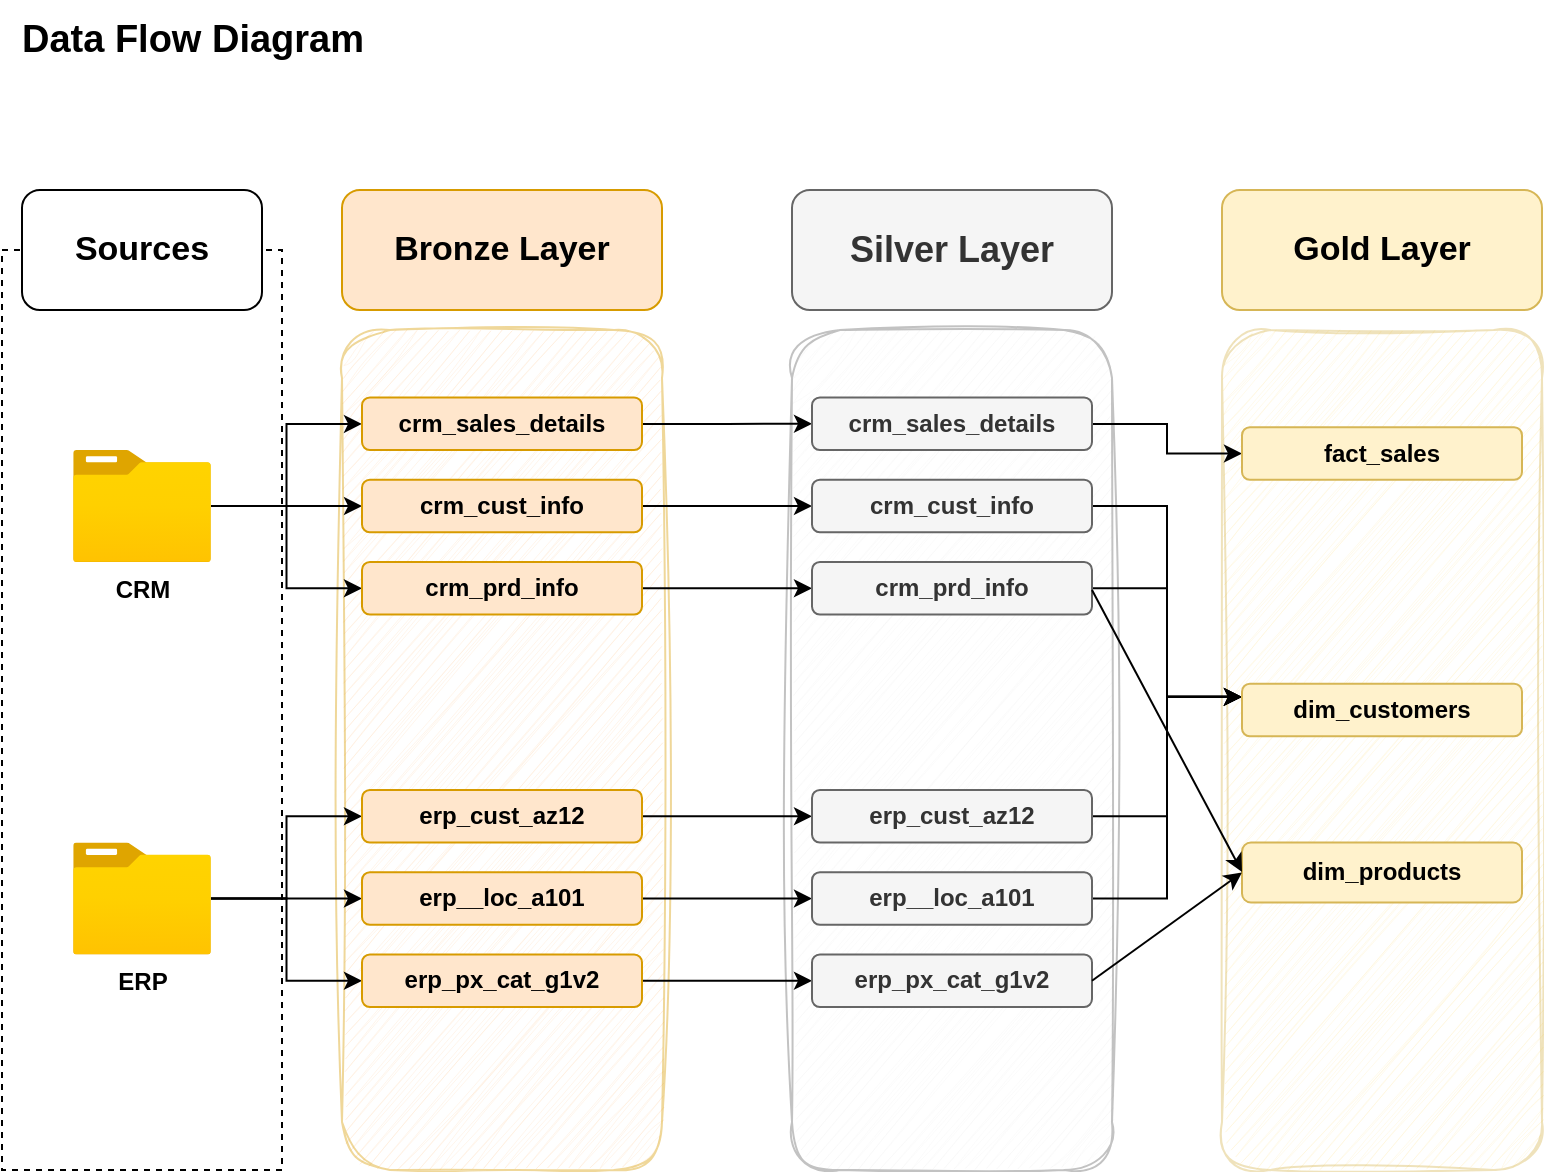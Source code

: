 <mxfile version="27.0.9">
  <diagram name="Page-1" id="_DqWGIVqYXaFJJ7VEHYY">
    <mxGraphModel dx="1426" dy="849" grid="1" gridSize="10" guides="1" tooltips="1" connect="1" arrows="1" fold="1" page="1" pageScale="1" pageWidth="850" pageHeight="1100" math="0" shadow="0">
      <root>
        <mxCell id="0" />
        <mxCell id="1" parent="0" />
        <mxCell id="riECNroFM7x9kYckdZe7-2" value="&lt;b&gt;&lt;font style=&quot;font-size: 17px;&quot;&gt;Bronze Layer&lt;/font&gt;&lt;/b&gt;" style="rounded=1;whiteSpace=wrap;html=1;fillColor=#ffe6cc;strokeColor=#d79b00;" parent="1" vertex="1">
          <mxGeometry x="200" y="110" width="160" height="60" as="geometry" />
        </mxCell>
        <mxCell id="riECNroFM7x9kYckdZe7-3" value="&lt;b&gt;&lt;font style=&quot;font-size: 17px;&quot;&gt;Gold Layer&lt;/font&gt;&lt;/b&gt;" style="rounded=1;whiteSpace=wrap;html=1;fillColor=#fff2cc;strokeColor=#d6b656;" parent="1" vertex="1">
          <mxGeometry x="640" y="110" width="160" height="60" as="geometry" />
        </mxCell>
        <mxCell id="riECNroFM7x9kYckdZe7-4" value="&lt;b&gt;&lt;font style=&quot;font-size: 18px;&quot;&gt;Silver Layer&lt;/font&gt;&lt;/b&gt;" style="rounded=1;whiteSpace=wrap;html=1;fillColor=#f5f5f5;fontColor=#333333;strokeColor=#666666;" parent="1" vertex="1">
          <mxGeometry x="425" y="110" width="160" height="60" as="geometry" />
        </mxCell>
        <mxCell id="riECNroFM7x9kYckdZe7-6" value="" style="rounded=0;whiteSpace=wrap;html=1;fillColor=none;dashed=1;" parent="1" vertex="1">
          <mxGeometry x="30" y="140" width="140" height="460" as="geometry" />
        </mxCell>
        <mxCell id="riECNroFM7x9kYckdZe7-9" value="&lt;div&gt;&lt;br&gt;&lt;/div&gt;&lt;div&gt;&lt;br&gt;&lt;/div&gt;" style="rounded=1;whiteSpace=wrap;html=1;fillColor=#ffe6cc;strokeColor=#d79b00;opacity=40;sketch=1;curveFitting=1;jiggle=2;" parent="1" vertex="1">
          <mxGeometry x="200" y="180" width="160" height="420" as="geometry" />
        </mxCell>
        <mxCell id="riECNroFM7x9kYckdZe7-5" value="&lt;b&gt;&lt;font style=&quot;font-size: 17px;&quot;&gt;Sources&lt;/font&gt;&lt;/b&gt;" style="rounded=1;whiteSpace=wrap;html=1;fillColor=default;" parent="1" vertex="1">
          <mxGeometry x="40" y="110" width="120" height="60" as="geometry" />
        </mxCell>
        <mxCell id="riECNroFM7x9kYckdZe7-10" value="" style="rounded=1;whiteSpace=wrap;html=1;fillColor=#f5f5f5;fontColor=#333333;strokeColor=#666666;opacity=40;glass=0;sketch=1;curveFitting=1;jiggle=2;" parent="1" vertex="1">
          <mxGeometry x="425" y="180" width="160" height="420" as="geometry" />
        </mxCell>
        <mxCell id="riECNroFM7x9kYckdZe7-11" value="" style="rounded=1;whiteSpace=wrap;html=1;fillColor=#fff2cc;strokeColor=#d6b656;opacity=40;shadow=0;sketch=1;curveFitting=1;jiggle=2;" parent="1" vertex="1">
          <mxGeometry x="640" y="180" width="160" height="420" as="geometry" />
        </mxCell>
        <mxCell id="riECNroFM7x9kYckdZe7-12" value="&lt;font style=&quot;font-size: 19px;&quot;&gt;Data Flow Diagram&lt;/font&gt;" style="text;html=1;align=center;verticalAlign=middle;resizable=0;points=[];autosize=1;strokeColor=none;fillColor=none;fontStyle=1" parent="1" vertex="1">
          <mxGeometry x="30" y="15" width="190" height="40" as="geometry" />
        </mxCell>
        <mxCell id="riECNroFM7x9kYckdZe7-18" value="" style="edgeStyle=orthogonalEdgeStyle;rounded=0;orthogonalLoop=1;jettySize=auto;html=1;" parent="1" source="riECNroFM7x9kYckdZe7-13" target="riECNroFM7x9kYckdZe7-17" edge="1">
          <mxGeometry relative="1" as="geometry" />
        </mxCell>
        <mxCell id="riECNroFM7x9kYckdZe7-21" style="edgeStyle=orthogonalEdgeStyle;rounded=0;orthogonalLoop=1;jettySize=auto;html=1;" parent="1" source="riECNroFM7x9kYckdZe7-13" target="riECNroFM7x9kYckdZe7-16" edge="1">
          <mxGeometry relative="1" as="geometry" />
        </mxCell>
        <mxCell id="riECNroFM7x9kYckdZe7-30" style="edgeStyle=orthogonalEdgeStyle;rounded=0;orthogonalLoop=1;jettySize=auto;html=1;" parent="1" source="riECNroFM7x9kYckdZe7-13" target="riECNroFM7x9kYckdZe7-15" edge="1">
          <mxGeometry relative="1" as="geometry" />
        </mxCell>
        <mxCell id="riECNroFM7x9kYckdZe7-13" value="&lt;b&gt;CRM&lt;/b&gt;" style="image;aspect=fixed;html=1;points=[];align=center;fontSize=12;image=img/lib/azure2/general/Folder_Blank.svg;" parent="1" vertex="1">
          <mxGeometry x="65.5" y="240" width="69" height="56.0" as="geometry" />
        </mxCell>
        <mxCell id="riECNroFM7x9kYckdZe7-31" style="edgeStyle=orthogonalEdgeStyle;rounded=0;orthogonalLoop=1;jettySize=auto;html=1;entryX=0;entryY=0.5;entryDx=0;entryDy=0;" parent="1" source="riECNroFM7x9kYckdZe7-14" target="riECNroFM7x9kYckdZe7-29" edge="1">
          <mxGeometry relative="1" as="geometry" />
        </mxCell>
        <mxCell id="riECNroFM7x9kYckdZe7-32" style="edgeStyle=orthogonalEdgeStyle;rounded=0;orthogonalLoop=1;jettySize=auto;html=1;" parent="1" source="riECNroFM7x9kYckdZe7-14" target="riECNroFM7x9kYckdZe7-28" edge="1">
          <mxGeometry relative="1" as="geometry" />
        </mxCell>
        <mxCell id="riECNroFM7x9kYckdZe7-33" style="edgeStyle=orthogonalEdgeStyle;rounded=0;orthogonalLoop=1;jettySize=auto;html=1;" parent="1" source="riECNroFM7x9kYckdZe7-14" target="riECNroFM7x9kYckdZe7-27" edge="1">
          <mxGeometry relative="1" as="geometry" />
        </mxCell>
        <mxCell id="riECNroFM7x9kYckdZe7-14" value="&lt;b&gt;ERP&lt;/b&gt;" style="image;aspect=fixed;html=1;points=[];align=center;fontSize=12;image=img/lib/azure2/general/Folder_Blank.svg;" parent="1" vertex="1">
          <mxGeometry x="65.5" y="436.26" width="69" height="56.0" as="geometry" />
        </mxCell>
        <mxCell id="ZDzTaXgKv14L6Qq7EfTy-13" style="edgeStyle=orthogonalEdgeStyle;rounded=0;orthogonalLoop=1;jettySize=auto;html=1;entryX=0;entryY=0.5;entryDx=0;entryDy=0;" edge="1" parent="1" source="riECNroFM7x9kYckdZe7-15" target="ZDzTaXgKv14L6Qq7EfTy-1">
          <mxGeometry relative="1" as="geometry" />
        </mxCell>
        <mxCell id="riECNroFM7x9kYckdZe7-15" value="&lt;b&gt;crm_sales_details&lt;/b&gt;" style="rounded=1;whiteSpace=wrap;html=1;fillColor=#ffe6cc;strokeColor=#d79b00;" parent="1" vertex="1">
          <mxGeometry x="210" y="213.75" width="140" height="26.25" as="geometry" />
        </mxCell>
        <mxCell id="ZDzTaXgKv14L6Qq7EfTy-14" style="edgeStyle=orthogonalEdgeStyle;rounded=0;orthogonalLoop=1;jettySize=auto;html=1;" edge="1" parent="1" source="riECNroFM7x9kYckdZe7-16" target="ZDzTaXgKv14L6Qq7EfTy-2">
          <mxGeometry relative="1" as="geometry" />
        </mxCell>
        <mxCell id="riECNroFM7x9kYckdZe7-16" value="&lt;b&gt;crm_cust_info&lt;/b&gt;" style="rounded=1;whiteSpace=wrap;html=1;fillColor=#ffe6cc;strokeColor=#d79b00;" parent="1" vertex="1">
          <mxGeometry x="210" y="254.88" width="140" height="26.25" as="geometry" />
        </mxCell>
        <mxCell id="ZDzTaXgKv14L6Qq7EfTy-15" style="edgeStyle=orthogonalEdgeStyle;rounded=0;orthogonalLoop=1;jettySize=auto;html=1;entryX=0;entryY=0.5;entryDx=0;entryDy=0;" edge="1" parent="1" source="riECNroFM7x9kYckdZe7-17" target="ZDzTaXgKv14L6Qq7EfTy-3">
          <mxGeometry relative="1" as="geometry" />
        </mxCell>
        <mxCell id="riECNroFM7x9kYckdZe7-17" value="&lt;b&gt;crm_prd_info&lt;/b&gt;" style="rounded=1;whiteSpace=wrap;html=1;fillColor=#ffe6cc;strokeColor=#d79b00;" parent="1" vertex="1">
          <mxGeometry x="210" y="296" width="140" height="26.25" as="geometry" />
        </mxCell>
        <mxCell id="ZDzTaXgKv14L6Qq7EfTy-16" style="edgeStyle=orthogonalEdgeStyle;rounded=0;orthogonalLoop=1;jettySize=auto;html=1;" edge="1" parent="1" source="riECNroFM7x9kYckdZe7-27" target="ZDzTaXgKv14L6Qq7EfTy-7">
          <mxGeometry relative="1" as="geometry" />
        </mxCell>
        <mxCell id="riECNroFM7x9kYckdZe7-27" value="&lt;b&gt;erp_cust_az12&lt;/b&gt;" style="rounded=1;whiteSpace=wrap;html=1;fillColor=#ffe6cc;strokeColor=#d79b00;" parent="1" vertex="1">
          <mxGeometry x="210" y="410" width="140" height="26.25" as="geometry" />
        </mxCell>
        <mxCell id="ZDzTaXgKv14L6Qq7EfTy-17" style="edgeStyle=orthogonalEdgeStyle;rounded=0;orthogonalLoop=1;jettySize=auto;html=1;" edge="1" parent="1" source="riECNroFM7x9kYckdZe7-28" target="ZDzTaXgKv14L6Qq7EfTy-8">
          <mxGeometry relative="1" as="geometry" />
        </mxCell>
        <mxCell id="riECNroFM7x9kYckdZe7-28" value="&lt;b&gt;erp__loc_a101&lt;/b&gt;" style="rounded=1;whiteSpace=wrap;html=1;fillColor=#ffe6cc;strokeColor=#d79b00;" parent="1" vertex="1">
          <mxGeometry x="210" y="451.13" width="140" height="26.25" as="geometry" />
        </mxCell>
        <mxCell id="ZDzTaXgKv14L6Qq7EfTy-18" style="edgeStyle=orthogonalEdgeStyle;rounded=0;orthogonalLoop=1;jettySize=auto;html=1;" edge="1" parent="1" source="riECNroFM7x9kYckdZe7-29" target="ZDzTaXgKv14L6Qq7EfTy-9">
          <mxGeometry relative="1" as="geometry" />
        </mxCell>
        <mxCell id="riECNroFM7x9kYckdZe7-29" value="&lt;b&gt;erp_px_cat_g1v2&lt;/b&gt;" style="rounded=1;whiteSpace=wrap;html=1;fillColor=#ffe6cc;strokeColor=#d79b00;" parent="1" vertex="1">
          <mxGeometry x="210" y="492.25" width="140" height="26.25" as="geometry" />
        </mxCell>
        <mxCell id="ZDzTaXgKv14L6Qq7EfTy-19" style="edgeStyle=orthogonalEdgeStyle;rounded=0;orthogonalLoop=1;jettySize=auto;html=1;" edge="1" parent="1" source="ZDzTaXgKv14L6Qq7EfTy-1" target="ZDzTaXgKv14L6Qq7EfTy-10">
          <mxGeometry relative="1" as="geometry" />
        </mxCell>
        <mxCell id="ZDzTaXgKv14L6Qq7EfTy-1" value="&lt;b&gt;crm_sales_details&lt;/b&gt;" style="rounded=1;whiteSpace=wrap;html=1;fillColor=#f5f5f5;strokeColor=#666666;fontColor=#333333;" vertex="1" parent="1">
          <mxGeometry x="435" y="213.75" width="140" height="26.25" as="geometry" />
        </mxCell>
        <mxCell id="ZDzTaXgKv14L6Qq7EfTy-20" style="edgeStyle=orthogonalEdgeStyle;rounded=0;orthogonalLoop=1;jettySize=auto;html=1;entryX=0;entryY=0.25;entryDx=0;entryDy=0;" edge="1" parent="1" source="ZDzTaXgKv14L6Qq7EfTy-2" target="ZDzTaXgKv14L6Qq7EfTy-11">
          <mxGeometry relative="1" as="geometry" />
        </mxCell>
        <mxCell id="ZDzTaXgKv14L6Qq7EfTy-2" value="&lt;b&gt;crm_cust_info&lt;/b&gt;" style="rounded=1;whiteSpace=wrap;html=1;fillColor=#f5f5f5;strokeColor=#666666;fontColor=#333333;" vertex="1" parent="1">
          <mxGeometry x="435" y="254.88" width="140" height="26.25" as="geometry" />
        </mxCell>
        <mxCell id="ZDzTaXgKv14L6Qq7EfTy-21" style="edgeStyle=orthogonalEdgeStyle;rounded=0;orthogonalLoop=1;jettySize=auto;html=1;entryX=0;entryY=0.25;entryDx=0;entryDy=0;" edge="1" parent="1" source="ZDzTaXgKv14L6Qq7EfTy-3" target="ZDzTaXgKv14L6Qq7EfTy-11">
          <mxGeometry relative="1" as="geometry" />
        </mxCell>
        <mxCell id="ZDzTaXgKv14L6Qq7EfTy-3" value="&lt;b&gt;crm_prd_info&lt;/b&gt;" style="rounded=1;whiteSpace=wrap;html=1;fillColor=#f5f5f5;strokeColor=#666666;fontColor=#333333;" vertex="1" parent="1">
          <mxGeometry x="435" y="296" width="140" height="26.25" as="geometry" />
        </mxCell>
        <mxCell id="ZDzTaXgKv14L6Qq7EfTy-22" style="edgeStyle=orthogonalEdgeStyle;rounded=0;orthogonalLoop=1;jettySize=auto;html=1;entryX=0;entryY=0.25;entryDx=0;entryDy=0;" edge="1" parent="1" source="ZDzTaXgKv14L6Qq7EfTy-7" target="ZDzTaXgKv14L6Qq7EfTy-11">
          <mxGeometry relative="1" as="geometry" />
        </mxCell>
        <mxCell id="ZDzTaXgKv14L6Qq7EfTy-7" value="&lt;b&gt;erp_cust_az12&lt;/b&gt;" style="rounded=1;whiteSpace=wrap;html=1;fillColor=#f5f5f5;strokeColor=#666666;fontColor=#333333;" vertex="1" parent="1">
          <mxGeometry x="435" y="410" width="140" height="26.25" as="geometry" />
        </mxCell>
        <mxCell id="ZDzTaXgKv14L6Qq7EfTy-23" style="edgeStyle=orthogonalEdgeStyle;rounded=0;orthogonalLoop=1;jettySize=auto;html=1;entryX=0;entryY=0.25;entryDx=0;entryDy=0;" edge="1" parent="1" source="ZDzTaXgKv14L6Qq7EfTy-8" target="ZDzTaXgKv14L6Qq7EfTy-11">
          <mxGeometry relative="1" as="geometry" />
        </mxCell>
        <mxCell id="ZDzTaXgKv14L6Qq7EfTy-8" value="&lt;b&gt;erp__loc_a101&lt;/b&gt;" style="rounded=1;whiteSpace=wrap;html=1;fillColor=#f5f5f5;strokeColor=#666666;fontColor=#333333;" vertex="1" parent="1">
          <mxGeometry x="435" y="451.13" width="140" height="26.25" as="geometry" />
        </mxCell>
        <mxCell id="ZDzTaXgKv14L6Qq7EfTy-9" value="&lt;b&gt;erp_px_cat_g1v2&lt;/b&gt;" style="rounded=1;whiteSpace=wrap;html=1;fillColor=#f5f5f5;strokeColor=#666666;fontColor=#333333;" vertex="1" parent="1">
          <mxGeometry x="435" y="492.25" width="140" height="26.25" as="geometry" />
        </mxCell>
        <mxCell id="ZDzTaXgKv14L6Qq7EfTy-10" value="&lt;b&gt;fact_sales&lt;/b&gt;" style="rounded=1;whiteSpace=wrap;html=1;fillColor=#fff2cc;strokeColor=#d6b656;" vertex="1" parent="1">
          <mxGeometry x="650" y="228.63" width="140" height="26.25" as="geometry" />
        </mxCell>
        <mxCell id="ZDzTaXgKv14L6Qq7EfTy-11" value="&lt;b&gt;dim_customers&lt;/b&gt;" style="rounded=1;whiteSpace=wrap;html=1;fillColor=#fff2cc;strokeColor=#d6b656;" vertex="1" parent="1">
          <mxGeometry x="650" y="356.88" width="140" height="26.25" as="geometry" />
        </mxCell>
        <mxCell id="ZDzTaXgKv14L6Qq7EfTy-12" value="&lt;b&gt;dim_products&lt;/b&gt;" style="rounded=1;whiteSpace=wrap;html=1;fillColor=#fff2cc;strokeColor=#d6b656;" vertex="1" parent="1">
          <mxGeometry x="650" y="436.26" width="140" height="30" as="geometry" />
        </mxCell>
        <mxCell id="ZDzTaXgKv14L6Qq7EfTy-28" value="" style="endArrow=classic;html=1;rounded=0;" edge="1" parent="1">
          <mxGeometry width="50" height="50" relative="1" as="geometry">
            <mxPoint x="575" y="310" as="sourcePoint" />
            <mxPoint x="650" y="451" as="targetPoint" />
          </mxGeometry>
        </mxCell>
        <mxCell id="ZDzTaXgKv14L6Qq7EfTy-29" value="" style="endArrow=classic;html=1;rounded=0;entryX=0;entryY=0.5;entryDx=0;entryDy=0;exitX=1;exitY=0.5;exitDx=0;exitDy=0;" edge="1" parent="1" source="ZDzTaXgKv14L6Qq7EfTy-9" target="ZDzTaXgKv14L6Qq7EfTy-12">
          <mxGeometry width="50" height="50" relative="1" as="geometry">
            <mxPoint x="610" y="500" as="sourcePoint" />
            <mxPoint x="678" y="628" as="targetPoint" />
          </mxGeometry>
        </mxCell>
      </root>
    </mxGraphModel>
  </diagram>
</mxfile>
